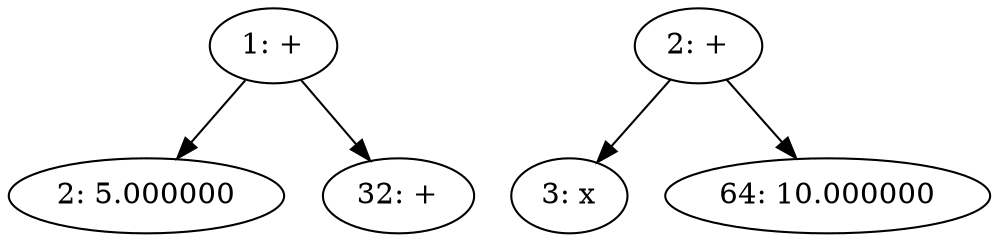 digraph G {
"1: +" -> "2: 5.000000";
"1: +" -> "32: +";
"2: +" -> "3: x";
"2: +" -> "64: 10.000000";
}

